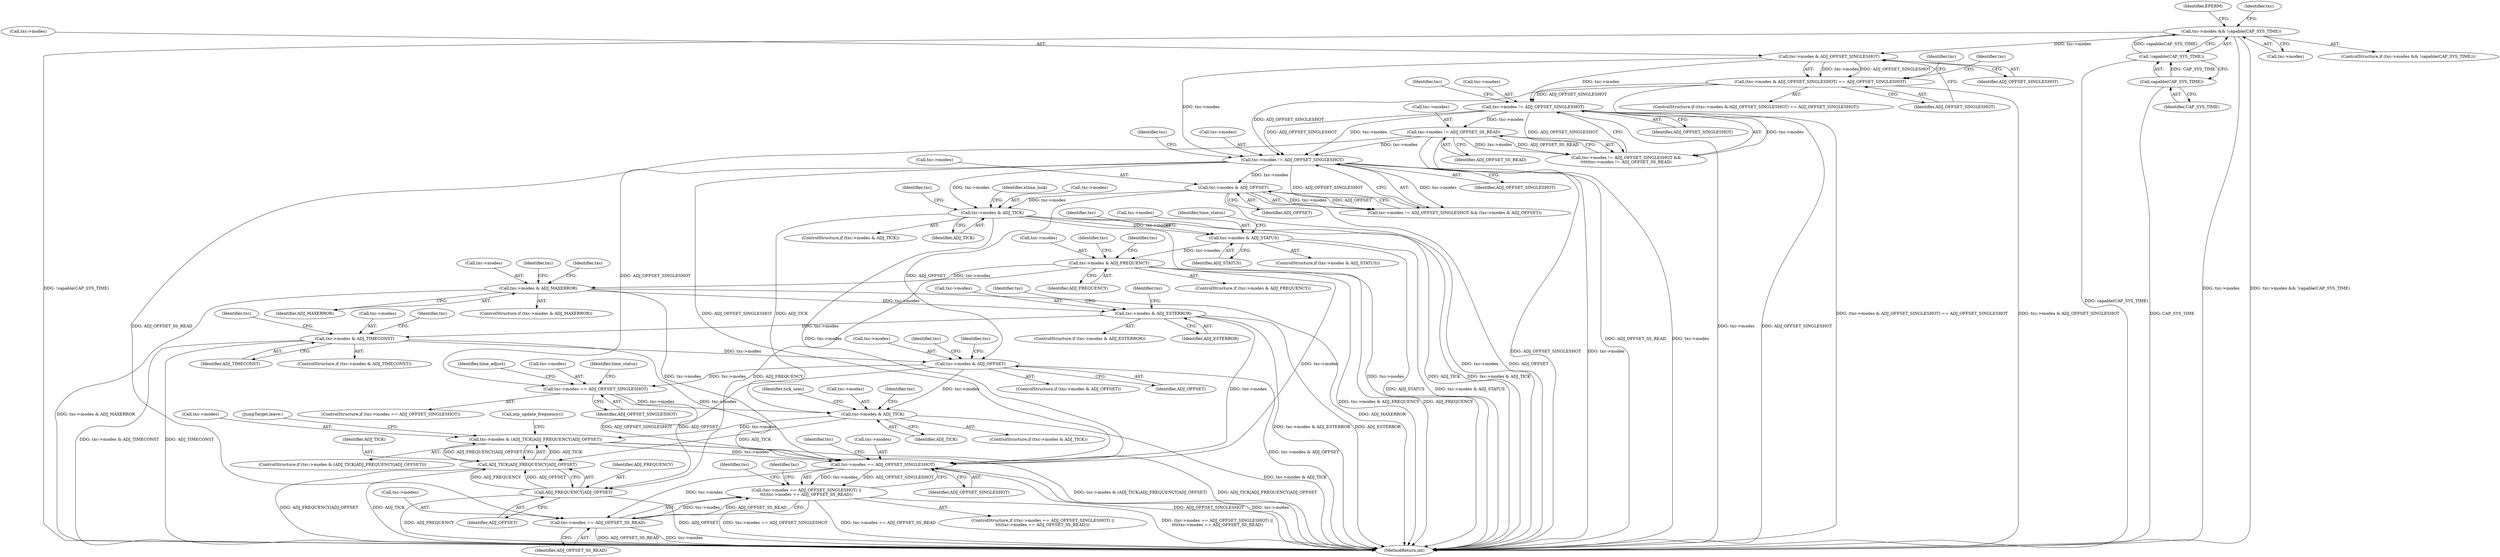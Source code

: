 digraph "0_linux_f8bd2258e2d520dff28c855658bd24bdafb5102d_8@pointer" {
"1000234" [label="(Call,txc->modes & ADJ_STATUS)"];
"1000192" [label="(Call,txc->modes & ADJ_TICK)"];
"1000165" [label="(Call,txc->modes != ADJ_OFFSET_SINGLESHOT)"];
"1000141" [label="(Call,txc->modes & ADJ_OFFSET_SINGLESHOT)"];
"1000129" [label="(Call,txc->modes && !capable(CAP_SYS_TIME))"];
"1000133" [label="(Call,!capable(CAP_SYS_TIME))"];
"1000134" [label="(Call,capable(CAP_SYS_TIME))"];
"1000150" [label="(Call,txc->modes != ADJ_OFFSET_SINGLESHOT)"];
"1000140" [label="(Call,(txc->modes & ADJ_OFFSET_SINGLESHOT) == ADJ_OFFSET_SINGLESHOT)"];
"1000155" [label="(Call,txc->modes != ADJ_OFFSET_SS_READ)"];
"1000170" [label="(Call,txc->modes & ADJ_OFFSET)"];
"1000251" [label="(Call,txc->modes & ADJ_FREQUENCY)"];
"1000290" [label="(Call,txc->modes & ADJ_MAXERROR)"];
"1000320" [label="(Call,txc->modes & ADJ_ESTERROR)"];
"1000350" [label="(Call,txc->modes & ADJ_TIMECONST)"];
"1000380" [label="(Call,txc->modes & ADJ_OFFSET)"];
"1000387" [label="(Call,txc->modes == ADJ_OFFSET_SINGLESHOT)"];
"1000523" [label="(Call,txc->modes & ADJ_TICK)"];
"1000534" [label="(Call,txc->modes & (ADJ_TICK|ADJ_FREQUENCY|ADJ_OFFSET))"];
"1000558" [label="(Call,txc->modes == ADJ_OFFSET_SINGLESHOT)"];
"1000557" [label="(Call,(txc->modes == ADJ_OFFSET_SINGLESHOT) ||\n\t\t\t(txc->modes == ADJ_OFFSET_SS_READ))"];
"1000563" [label="(Call,txc->modes == ADJ_OFFSET_SS_READ)"];
"1000538" [label="(Call,ADJ_TICK|ADJ_FREQUENCY|ADJ_OFFSET)"];
"1000540" [label="(Call,ADJ_FREQUENCY|ADJ_OFFSET)"];
"1000142" [label="(Call,txc->modes)"];
"1000570" [label="(Identifier,txc)"];
"1000351" [label="(Call,txc->modes)"];
"1000387" [label="(Call,txc->modes == ADJ_OFFSET_SINGLESHOT)"];
"1000556" [label="(ControlStructure,if ((txc->modes == ADJ_OFFSET_SINGLESHOT) ||\n\t\t\t(txc->modes == ADJ_OFFSET_SS_READ)))"];
"1000155" [label="(Call,txc->modes != ADJ_OFFSET_SS_READ)"];
"1000169" [label="(Identifier,ADJ_OFFSET_SINGLESHOT)"];
"1000294" [label="(Identifier,ADJ_MAXERROR)"];
"1000320" [label="(Call,txc->modes & ADJ_ESTERROR)"];
"1000542" [label="(Identifier,ADJ_OFFSET)"];
"1000218" [label="(Identifier,xtime_lock)"];
"1000562" [label="(Identifier,ADJ_OFFSET_SINGLESHOT)"];
"1000543" [label="(Call,ntp_update_frequency())"];
"1000152" [label="(Identifier,txc)"];
"1000354" [label="(Identifier,ADJ_TIMECONST)"];
"1000240" [label="(Identifier,time_status)"];
"1000536" [label="(Identifier,txc)"];
"1000535" [label="(Call,txc->modes)"];
"1000557" [label="(Call,(txc->modes == ADJ_OFFSET_SINGLESHOT) ||\n\t\t\t(txc->modes == ADJ_OFFSET_SS_READ))"];
"1000290" [label="(Call,txc->modes & ADJ_MAXERROR)"];
"1000525" [label="(Identifier,txc)"];
"1000386" [label="(ControlStructure,if (txc->modes == ADJ_OFFSET_SINGLESHOT))"];
"1000291" [label="(Call,txc->modes)"];
"1000384" [label="(Identifier,ADJ_OFFSET)"];
"1000350" [label="(Call,txc->modes & ADJ_TIMECONST)"];
"1000191" [label="(ControlStructure,if (txc->modes & ADJ_TICK))"];
"1000167" [label="(Identifier,txc)"];
"1000157" [label="(Identifier,txc)"];
"1000251" [label="(Call,txc->modes & ADJ_FREQUENCY)"];
"1000300" [label="(Identifier,txc)"];
"1000172" [label="(Identifier,txc)"];
"1000529" [label="(Identifier,tick_usec)"];
"1000154" [label="(Identifier,ADJ_OFFSET_SINGLESHOT)"];
"1000539" [label="(Identifier,ADJ_TICK)"];
"1000558" [label="(Call,txc->modes == ADJ_OFFSET_SINGLESHOT)"];
"1000193" [label="(Call,txc->modes)"];
"1000321" [label="(Call,txc->modes)"];
"1000401" [label="(Identifier,time_status)"];
"1000523" [label="(Call,txc->modes & ADJ_TICK)"];
"1000565" [label="(Identifier,txc)"];
"1000253" [label="(Identifier,txc)"];
"1000527" [label="(Identifier,ADJ_TICK)"];
"1000139" [label="(ControlStructure,if ((txc->modes & ADJ_OFFSET_SINGLESHOT) == ADJ_OFFSET_SINGLESHOT))"];
"1000171" [label="(Call,txc->modes)"];
"1000250" [label="(ControlStructure,if (txc->modes & ADJ_FREQUENCY))"];
"1000150" [label="(Call,txc->modes != ADJ_OFFSET_SINGLESHOT)"];
"1000164" [label="(Call,txc->modes != ADJ_OFFSET_SINGLESHOT && (txc->modes & ADJ_OFFSET))"];
"1000352" [label="(Identifier,txc)"];
"1000382" [label="(Identifier,txc)"];
"1000238" [label="(Identifier,ADJ_STATUS)"];
"1000165" [label="(Call,txc->modes != ADJ_OFFSET_SINGLESHOT)"];
"1000146" [label="(Identifier,ADJ_OFFSET_SINGLESHOT)"];
"1000359" [label="(Identifier,txc)"];
"1000255" [label="(Identifier,ADJ_FREQUENCY)"];
"1000567" [label="(Identifier,ADJ_OFFSET_SS_READ)"];
"1000130" [label="(Call,txc->modes)"];
"1000129" [label="(Call,txc->modes && !capable(CAP_SYS_TIME))"];
"1000128" [label="(ControlStructure,if (txc->modes && !capable(CAP_SYS_TIME)))"];
"1000379" [label="(ControlStructure,if (txc->modes & ADJ_OFFSET))"];
"1000234" [label="(Call,txc->modes & ADJ_STATUS)"];
"1000533" [label="(ControlStructure,if (txc->modes & (ADJ_TICK|ADJ_FREQUENCY|ADJ_OFFSET)))"];
"1000330" [label="(Identifier,txc)"];
"1000322" [label="(Identifier,txc)"];
"1000170" [label="(Call,txc->modes & ADJ_OFFSET)"];
"1000233" [label="(ControlStructure,if (txc->modes & ADJ_STATUS))"];
"1000159" [label="(Identifier,ADJ_OFFSET_SS_READ)"];
"1000389" [label="(Identifier,txc)"];
"1000192" [label="(Call,txc->modes & ADJ_TICK)"];
"1000541" [label="(Identifier,ADJ_FREQUENCY)"];
"1000140" [label="(Call,(txc->modes & ADJ_OFFSET_SINGLESHOT) == ADJ_OFFSET_SINGLESHOT)"];
"1000544" [label="(JumpTarget,leave:)"];
"1000145" [label="(Identifier,ADJ_OFFSET_SINGLESHOT)"];
"1000252" [label="(Call,txc->modes)"];
"1000235" [label="(Call,txc->modes)"];
"1000563" [label="(Call,txc->modes == ADJ_OFFSET_SS_READ)"];
"1000381" [label="(Call,txc->modes)"];
"1000319" [label="(ControlStructure,if (txc->modes & ADJ_ESTERROR))"];
"1000564" [label="(Call,txc->modes)"];
"1000349" [label="(ControlStructure,if (txc->modes & ADJ_TIMECONST))"];
"1000391" [label="(Identifier,ADJ_OFFSET_SINGLESHOT)"];
"1000135" [label="(Identifier,CAP_SYS_TIME)"];
"1000201" [label="(Identifier,txc)"];
"1000138" [label="(Identifier,EPERM)"];
"1000524" [label="(Call,txc->modes)"];
"1000261" [label="(Identifier,txc)"];
"1000380" [label="(Call,txc->modes & ADJ_OFFSET)"];
"1000559" [label="(Call,txc->modes)"];
"1000149" [label="(Call,txc->modes != ADJ_OFFSET_SINGLESHOT &&\n\t\t\t\t\ttxc->modes != ADJ_OFFSET_SS_READ)"];
"1000196" [label="(Identifier,ADJ_TICK)"];
"1000394" [label="(Identifier,time_adjust)"];
"1000174" [label="(Identifier,ADJ_OFFSET)"];
"1000522" [label="(ControlStructure,if (txc->modes & ADJ_TICK))"];
"1000166" [label="(Call,txc->modes)"];
"1000538" [label="(Call,ADJ_TICK|ADJ_FREQUENCY|ADJ_OFFSET)"];
"1000324" [label="(Identifier,ADJ_ESTERROR)"];
"1000684" [label="(MethodReturn,int)"];
"1000151" [label="(Call,txc->modes)"];
"1000388" [label="(Call,txc->modes)"];
"1000143" [label="(Identifier,txc)"];
"1000289" [label="(ControlStructure,if (txc->modes & ADJ_MAXERROR))"];
"1000534" [label="(Call,txc->modes & (ADJ_TICK|ADJ_FREQUENCY|ADJ_OFFSET))"];
"1000292" [label="(Identifier,txc)"];
"1000540" [label="(Call,ADJ_FREQUENCY|ADJ_OFFSET)"];
"1000141" [label="(Call,txc->modes & ADJ_OFFSET_SINGLESHOT)"];
"1000156" [label="(Call,txc->modes)"];
"1000133" [label="(Call,!capable(CAP_SYS_TIME))"];
"1000576" [label="(Identifier,txc)"];
"1000134" [label="(Call,capable(CAP_SYS_TIME))"];
"1000234" -> "1000233"  [label="AST: "];
"1000234" -> "1000238"  [label="CFG: "];
"1000235" -> "1000234"  [label="AST: "];
"1000238" -> "1000234"  [label="AST: "];
"1000240" -> "1000234"  [label="CFG: "];
"1000253" -> "1000234"  [label="CFG: "];
"1000234" -> "1000684"  [label="DDG: ADJ_STATUS"];
"1000234" -> "1000684"  [label="DDG: txc->modes & ADJ_STATUS"];
"1000192" -> "1000234"  [label="DDG: txc->modes"];
"1000234" -> "1000251"  [label="DDG: txc->modes"];
"1000192" -> "1000191"  [label="AST: "];
"1000192" -> "1000196"  [label="CFG: "];
"1000193" -> "1000192"  [label="AST: "];
"1000196" -> "1000192"  [label="AST: "];
"1000201" -> "1000192"  [label="CFG: "];
"1000218" -> "1000192"  [label="CFG: "];
"1000192" -> "1000684"  [label="DDG: txc->modes"];
"1000192" -> "1000684"  [label="DDG: ADJ_TICK"];
"1000192" -> "1000684"  [label="DDG: txc->modes & ADJ_TICK"];
"1000165" -> "1000192"  [label="DDG: txc->modes"];
"1000170" -> "1000192"  [label="DDG: txc->modes"];
"1000192" -> "1000523"  [label="DDG: ADJ_TICK"];
"1000192" -> "1000558"  [label="DDG: txc->modes"];
"1000165" -> "1000164"  [label="AST: "];
"1000165" -> "1000169"  [label="CFG: "];
"1000166" -> "1000165"  [label="AST: "];
"1000169" -> "1000165"  [label="AST: "];
"1000172" -> "1000165"  [label="CFG: "];
"1000164" -> "1000165"  [label="CFG: "];
"1000165" -> "1000684"  [label="DDG: ADJ_OFFSET_SINGLESHOT"];
"1000165" -> "1000684"  [label="DDG: txc->modes"];
"1000165" -> "1000164"  [label="DDG: txc->modes"];
"1000165" -> "1000164"  [label="DDG: ADJ_OFFSET_SINGLESHOT"];
"1000141" -> "1000165"  [label="DDG: txc->modes"];
"1000150" -> "1000165"  [label="DDG: txc->modes"];
"1000150" -> "1000165"  [label="DDG: ADJ_OFFSET_SINGLESHOT"];
"1000155" -> "1000165"  [label="DDG: txc->modes"];
"1000140" -> "1000165"  [label="DDG: ADJ_OFFSET_SINGLESHOT"];
"1000165" -> "1000170"  [label="DDG: txc->modes"];
"1000165" -> "1000387"  [label="DDG: ADJ_OFFSET_SINGLESHOT"];
"1000165" -> "1000558"  [label="DDG: ADJ_OFFSET_SINGLESHOT"];
"1000141" -> "1000140"  [label="AST: "];
"1000141" -> "1000145"  [label="CFG: "];
"1000142" -> "1000141"  [label="AST: "];
"1000145" -> "1000141"  [label="AST: "];
"1000146" -> "1000141"  [label="CFG: "];
"1000141" -> "1000140"  [label="DDG: txc->modes"];
"1000141" -> "1000140"  [label="DDG: ADJ_OFFSET_SINGLESHOT"];
"1000129" -> "1000141"  [label="DDG: txc->modes"];
"1000141" -> "1000150"  [label="DDG: txc->modes"];
"1000129" -> "1000128"  [label="AST: "];
"1000129" -> "1000130"  [label="CFG: "];
"1000129" -> "1000133"  [label="CFG: "];
"1000130" -> "1000129"  [label="AST: "];
"1000133" -> "1000129"  [label="AST: "];
"1000138" -> "1000129"  [label="CFG: "];
"1000143" -> "1000129"  [label="CFG: "];
"1000129" -> "1000684"  [label="DDG: txc->modes"];
"1000129" -> "1000684"  [label="DDG: txc->modes && !capable(CAP_SYS_TIME)"];
"1000129" -> "1000684"  [label="DDG: !capable(CAP_SYS_TIME)"];
"1000133" -> "1000129"  [label="DDG: capable(CAP_SYS_TIME)"];
"1000133" -> "1000134"  [label="CFG: "];
"1000134" -> "1000133"  [label="AST: "];
"1000133" -> "1000684"  [label="DDG: capable(CAP_SYS_TIME)"];
"1000134" -> "1000133"  [label="DDG: CAP_SYS_TIME"];
"1000134" -> "1000135"  [label="CFG: "];
"1000135" -> "1000134"  [label="AST: "];
"1000134" -> "1000684"  [label="DDG: CAP_SYS_TIME"];
"1000150" -> "1000149"  [label="AST: "];
"1000150" -> "1000154"  [label="CFG: "];
"1000151" -> "1000150"  [label="AST: "];
"1000154" -> "1000150"  [label="AST: "];
"1000157" -> "1000150"  [label="CFG: "];
"1000149" -> "1000150"  [label="CFG: "];
"1000150" -> "1000684"  [label="DDG: txc->modes"];
"1000150" -> "1000684"  [label="DDG: ADJ_OFFSET_SINGLESHOT"];
"1000150" -> "1000149"  [label="DDG: txc->modes"];
"1000150" -> "1000149"  [label="DDG: ADJ_OFFSET_SINGLESHOT"];
"1000140" -> "1000150"  [label="DDG: ADJ_OFFSET_SINGLESHOT"];
"1000150" -> "1000155"  [label="DDG: txc->modes"];
"1000140" -> "1000139"  [label="AST: "];
"1000140" -> "1000146"  [label="CFG: "];
"1000146" -> "1000140"  [label="AST: "];
"1000152" -> "1000140"  [label="CFG: "];
"1000167" -> "1000140"  [label="CFG: "];
"1000140" -> "1000684"  [label="DDG: txc->modes & ADJ_OFFSET_SINGLESHOT"];
"1000140" -> "1000684"  [label="DDG: (txc->modes & ADJ_OFFSET_SINGLESHOT) == ADJ_OFFSET_SINGLESHOT"];
"1000155" -> "1000149"  [label="AST: "];
"1000155" -> "1000159"  [label="CFG: "];
"1000156" -> "1000155"  [label="AST: "];
"1000159" -> "1000155"  [label="AST: "];
"1000149" -> "1000155"  [label="CFG: "];
"1000155" -> "1000684"  [label="DDG: ADJ_OFFSET_SS_READ"];
"1000155" -> "1000684"  [label="DDG: txc->modes"];
"1000155" -> "1000149"  [label="DDG: txc->modes"];
"1000155" -> "1000149"  [label="DDG: ADJ_OFFSET_SS_READ"];
"1000155" -> "1000563"  [label="DDG: ADJ_OFFSET_SS_READ"];
"1000170" -> "1000164"  [label="AST: "];
"1000170" -> "1000174"  [label="CFG: "];
"1000171" -> "1000170"  [label="AST: "];
"1000174" -> "1000170"  [label="AST: "];
"1000164" -> "1000170"  [label="CFG: "];
"1000170" -> "1000684"  [label="DDG: txc->modes"];
"1000170" -> "1000684"  [label="DDG: ADJ_OFFSET"];
"1000170" -> "1000164"  [label="DDG: txc->modes"];
"1000170" -> "1000164"  [label="DDG: ADJ_OFFSET"];
"1000170" -> "1000380"  [label="DDG: ADJ_OFFSET"];
"1000251" -> "1000250"  [label="AST: "];
"1000251" -> "1000255"  [label="CFG: "];
"1000252" -> "1000251"  [label="AST: "];
"1000255" -> "1000251"  [label="AST: "];
"1000261" -> "1000251"  [label="CFG: "];
"1000292" -> "1000251"  [label="CFG: "];
"1000251" -> "1000684"  [label="DDG: txc->modes & ADJ_FREQUENCY"];
"1000251" -> "1000684"  [label="DDG: ADJ_FREQUENCY"];
"1000251" -> "1000290"  [label="DDG: txc->modes"];
"1000251" -> "1000540"  [label="DDG: ADJ_FREQUENCY"];
"1000251" -> "1000558"  [label="DDG: txc->modes"];
"1000290" -> "1000289"  [label="AST: "];
"1000290" -> "1000294"  [label="CFG: "];
"1000291" -> "1000290"  [label="AST: "];
"1000294" -> "1000290"  [label="AST: "];
"1000300" -> "1000290"  [label="CFG: "];
"1000322" -> "1000290"  [label="CFG: "];
"1000290" -> "1000684"  [label="DDG: ADJ_MAXERROR"];
"1000290" -> "1000684"  [label="DDG: txc->modes & ADJ_MAXERROR"];
"1000290" -> "1000320"  [label="DDG: txc->modes"];
"1000290" -> "1000558"  [label="DDG: txc->modes"];
"1000320" -> "1000319"  [label="AST: "];
"1000320" -> "1000324"  [label="CFG: "];
"1000321" -> "1000320"  [label="AST: "];
"1000324" -> "1000320"  [label="AST: "];
"1000330" -> "1000320"  [label="CFG: "];
"1000352" -> "1000320"  [label="CFG: "];
"1000320" -> "1000684"  [label="DDG: ADJ_ESTERROR"];
"1000320" -> "1000684"  [label="DDG: txc->modes & ADJ_ESTERROR"];
"1000320" -> "1000350"  [label="DDG: txc->modes"];
"1000320" -> "1000558"  [label="DDG: txc->modes"];
"1000350" -> "1000349"  [label="AST: "];
"1000350" -> "1000354"  [label="CFG: "];
"1000351" -> "1000350"  [label="AST: "];
"1000354" -> "1000350"  [label="AST: "];
"1000359" -> "1000350"  [label="CFG: "];
"1000382" -> "1000350"  [label="CFG: "];
"1000350" -> "1000684"  [label="DDG: txc->modes & ADJ_TIMECONST"];
"1000350" -> "1000684"  [label="DDG: ADJ_TIMECONST"];
"1000350" -> "1000380"  [label="DDG: txc->modes"];
"1000350" -> "1000558"  [label="DDG: txc->modes"];
"1000380" -> "1000379"  [label="AST: "];
"1000380" -> "1000384"  [label="CFG: "];
"1000381" -> "1000380"  [label="AST: "];
"1000384" -> "1000380"  [label="AST: "];
"1000389" -> "1000380"  [label="CFG: "];
"1000525" -> "1000380"  [label="CFG: "];
"1000380" -> "1000684"  [label="DDG: txc->modes & ADJ_OFFSET"];
"1000380" -> "1000387"  [label="DDG: txc->modes"];
"1000380" -> "1000523"  [label="DDG: txc->modes"];
"1000380" -> "1000540"  [label="DDG: ADJ_OFFSET"];
"1000387" -> "1000386"  [label="AST: "];
"1000387" -> "1000391"  [label="CFG: "];
"1000388" -> "1000387"  [label="AST: "];
"1000391" -> "1000387"  [label="AST: "];
"1000394" -> "1000387"  [label="CFG: "];
"1000401" -> "1000387"  [label="CFG: "];
"1000387" -> "1000523"  [label="DDG: txc->modes"];
"1000387" -> "1000558"  [label="DDG: ADJ_OFFSET_SINGLESHOT"];
"1000523" -> "1000522"  [label="AST: "];
"1000523" -> "1000527"  [label="CFG: "];
"1000524" -> "1000523"  [label="AST: "];
"1000527" -> "1000523"  [label="AST: "];
"1000529" -> "1000523"  [label="CFG: "];
"1000536" -> "1000523"  [label="CFG: "];
"1000523" -> "1000684"  [label="DDG: txc->modes & ADJ_TICK"];
"1000523" -> "1000534"  [label="DDG: txc->modes"];
"1000523" -> "1000538"  [label="DDG: ADJ_TICK"];
"1000534" -> "1000533"  [label="AST: "];
"1000534" -> "1000538"  [label="CFG: "];
"1000535" -> "1000534"  [label="AST: "];
"1000538" -> "1000534"  [label="AST: "];
"1000543" -> "1000534"  [label="CFG: "];
"1000544" -> "1000534"  [label="CFG: "];
"1000534" -> "1000684"  [label="DDG: txc->modes & (ADJ_TICK|ADJ_FREQUENCY|ADJ_OFFSET)"];
"1000534" -> "1000684"  [label="DDG: ADJ_TICK|ADJ_FREQUENCY|ADJ_OFFSET"];
"1000538" -> "1000534"  [label="DDG: ADJ_TICK"];
"1000538" -> "1000534"  [label="DDG: ADJ_FREQUENCY|ADJ_OFFSET"];
"1000534" -> "1000558"  [label="DDG: txc->modes"];
"1000558" -> "1000557"  [label="AST: "];
"1000558" -> "1000562"  [label="CFG: "];
"1000559" -> "1000558"  [label="AST: "];
"1000562" -> "1000558"  [label="AST: "];
"1000565" -> "1000558"  [label="CFG: "];
"1000557" -> "1000558"  [label="CFG: "];
"1000558" -> "1000684"  [label="DDG: ADJ_OFFSET_SINGLESHOT"];
"1000558" -> "1000684"  [label="DDG: txc->modes"];
"1000558" -> "1000557"  [label="DDG: txc->modes"];
"1000558" -> "1000557"  [label="DDG: ADJ_OFFSET_SINGLESHOT"];
"1000558" -> "1000563"  [label="DDG: txc->modes"];
"1000557" -> "1000556"  [label="AST: "];
"1000557" -> "1000563"  [label="CFG: "];
"1000563" -> "1000557"  [label="AST: "];
"1000570" -> "1000557"  [label="CFG: "];
"1000576" -> "1000557"  [label="CFG: "];
"1000557" -> "1000684"  [label="DDG: txc->modes == ADJ_OFFSET_SS_READ"];
"1000557" -> "1000684"  [label="DDG: (txc->modes == ADJ_OFFSET_SINGLESHOT) ||\n\t\t\t(txc->modes == ADJ_OFFSET_SS_READ)"];
"1000557" -> "1000684"  [label="DDG: txc->modes == ADJ_OFFSET_SINGLESHOT"];
"1000563" -> "1000557"  [label="DDG: txc->modes"];
"1000563" -> "1000557"  [label="DDG: ADJ_OFFSET_SS_READ"];
"1000563" -> "1000567"  [label="CFG: "];
"1000564" -> "1000563"  [label="AST: "];
"1000567" -> "1000563"  [label="AST: "];
"1000563" -> "1000684"  [label="DDG: ADJ_OFFSET_SS_READ"];
"1000563" -> "1000684"  [label="DDG: txc->modes"];
"1000538" -> "1000540"  [label="CFG: "];
"1000539" -> "1000538"  [label="AST: "];
"1000540" -> "1000538"  [label="AST: "];
"1000538" -> "1000684"  [label="DDG: ADJ_FREQUENCY|ADJ_OFFSET"];
"1000538" -> "1000684"  [label="DDG: ADJ_TICK"];
"1000540" -> "1000538"  [label="DDG: ADJ_FREQUENCY"];
"1000540" -> "1000538"  [label="DDG: ADJ_OFFSET"];
"1000540" -> "1000542"  [label="CFG: "];
"1000541" -> "1000540"  [label="AST: "];
"1000542" -> "1000540"  [label="AST: "];
"1000540" -> "1000684"  [label="DDG: ADJ_OFFSET"];
"1000540" -> "1000684"  [label="DDG: ADJ_FREQUENCY"];
}
